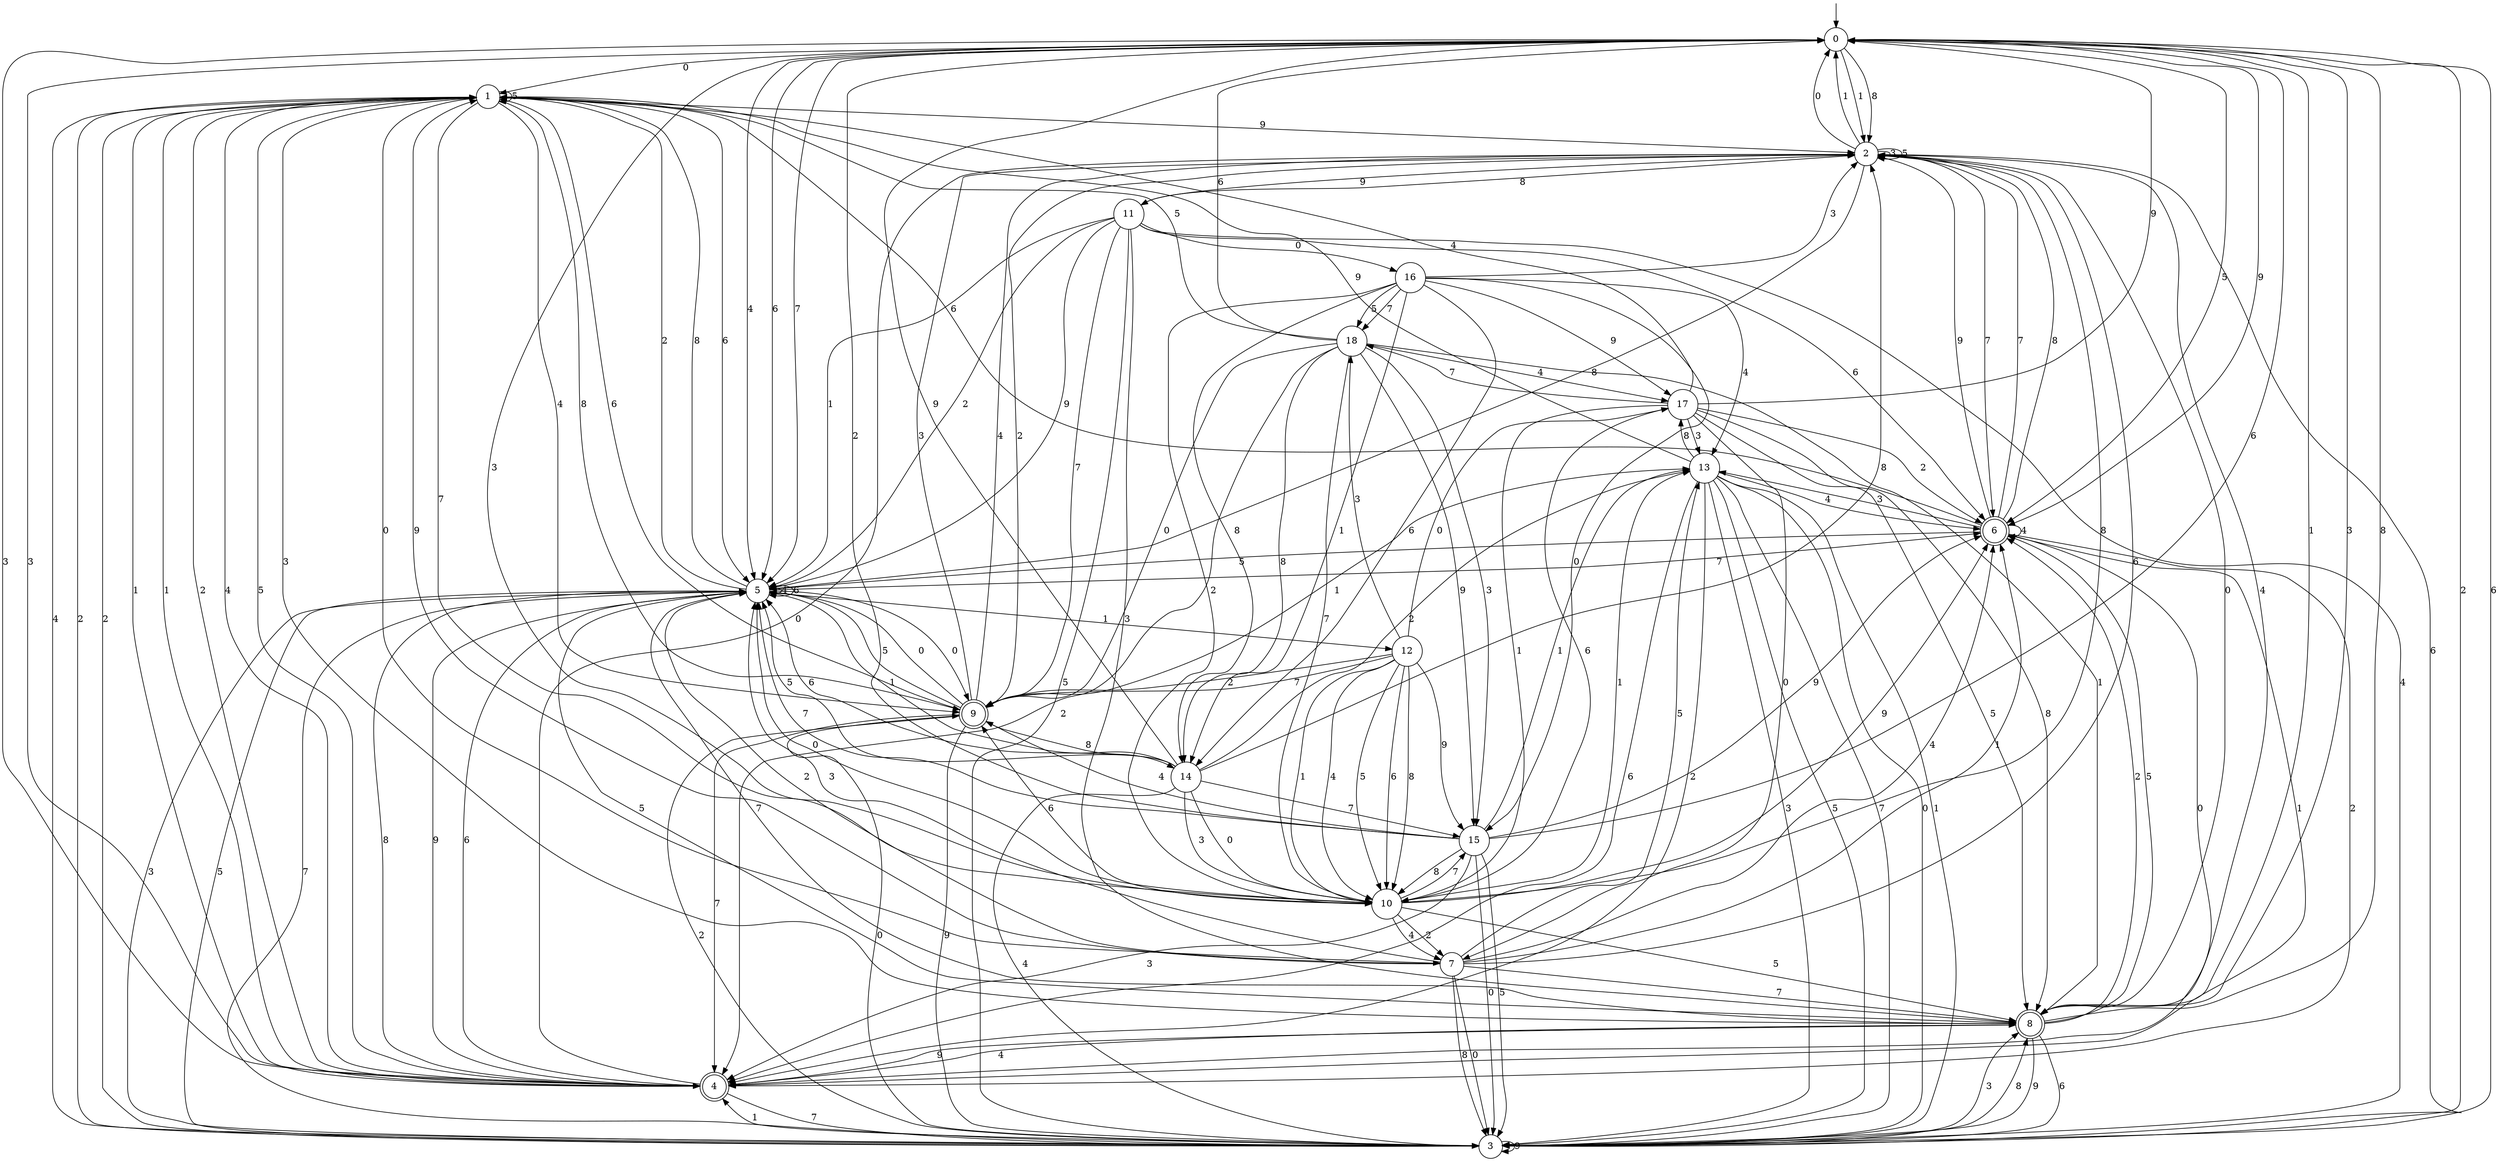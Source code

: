 digraph g {

	s0 [shape="circle" label="0"];
	s1 [shape="circle" label="1"];
	s2 [shape="circle" label="2"];
	s3 [shape="circle" label="3"];
	s4 [shape="doublecircle" label="4"];
	s5 [shape="circle" label="5"];
	s6 [shape="doublecircle" label="6"];
	s7 [shape="circle" label="7"];
	s8 [shape="doublecircle" label="8"];
	s9 [shape="doublecircle" label="9"];
	s10 [shape="circle" label="10"];
	s11 [shape="circle" label="11"];
	s12 [shape="circle" label="12"];
	s13 [shape="circle" label="13"];
	s14 [shape="circle" label="14"];
	s15 [shape="circle" label="15"];
	s16 [shape="circle" label="16"];
	s17 [shape="circle" label="17"];
	s18 [shape="circle" label="18"];
	s0 -> s1 [label="0"];
	s0 -> s2 [label="1"];
	s0 -> s3 [label="2"];
	s0 -> s4 [label="3"];
	s0 -> s5 [label="4"];
	s0 -> s6 [label="5"];
	s0 -> s5 [label="6"];
	s0 -> s5 [label="7"];
	s0 -> s2 [label="8"];
	s0 -> s6 [label="9"];
	s1 -> s7 [label="0"];
	s1 -> s4 [label="1"];
	s1 -> s3 [label="2"];
	s1 -> s8 [label="3"];
	s1 -> s9 [label="4"];
	s1 -> s1 [label="5"];
	s1 -> s5 [label="6"];
	s1 -> s10 [label="7"];
	s1 -> s9 [label="8"];
	s1 -> s2 [label="9"];
	s2 -> s0 [label="0"];
	s2 -> s0 [label="1"];
	s2 -> s9 [label="2"];
	s2 -> s2 [label="3"];
	s2 -> s8 [label="4"];
	s2 -> s2 [label="5"];
	s2 -> s3 [label="6"];
	s2 -> s6 [label="7"];
	s2 -> s5 [label="8"];
	s2 -> s11 [label="9"];
	s3 -> s9 [label="0"];
	s3 -> s4 [label="1"];
	s3 -> s1 [label="2"];
	s3 -> s8 [label="3"];
	s3 -> s1 [label="4"];
	s3 -> s5 [label="5"];
	s3 -> s0 [label="6"];
	s3 -> s5 [label="7"];
	s3 -> s8 [label="8"];
	s3 -> s3 [label="9"];
	s4 -> s2 [label="0"];
	s4 -> s1 [label="1"];
	s4 -> s1 [label="2"];
	s4 -> s0 [label="3"];
	s4 -> s1 [label="4"];
	s4 -> s1 [label="5"];
	s4 -> s5 [label="6"];
	s4 -> s3 [label="7"];
	s4 -> s5 [label="8"];
	s4 -> s8 [label="9"];
	s5 -> s9 [label="0"];
	s5 -> s12 [label="1"];
	s5 -> s1 [label="2"];
	s5 -> s3 [label="3"];
	s5 -> s5 [label="4"];
	s5 -> s8 [label="5"];
	s5 -> s5 [label="6"];
	s5 -> s6 [label="7"];
	s5 -> s1 [label="8"];
	s5 -> s4 [label="9"];
	s6 -> s4 [label="0"];
	s6 -> s4 [label="1"];
	s6 -> s4 [label="2"];
	s6 -> s13 [label="3"];
	s6 -> s6 [label="4"];
	s6 -> s5 [label="5"];
	s6 -> s1 [label="6"];
	s6 -> s2 [label="7"];
	s6 -> s2 [label="8"];
	s6 -> s2 [label="9"];
	s7 -> s3 [label="0"];
	s7 -> s6 [label="1"];
	s7 -> s5 [label="2"];
	s7 -> s5 [label="3"];
	s7 -> s6 [label="4"];
	s7 -> s13 [label="5"];
	s7 -> s2 [label="6"];
	s7 -> s8 [label="7"];
	s7 -> s3 [label="8"];
	s7 -> s1 [label="9"];
	s8 -> s2 [label="0"];
	s8 -> s0 [label="1"];
	s8 -> s6 [label="2"];
	s8 -> s0 [label="3"];
	s8 -> s4 [label="4"];
	s8 -> s6 [label="5"];
	s8 -> s3 [label="6"];
	s8 -> s5 [label="7"];
	s8 -> s0 [label="8"];
	s8 -> s3 [label="9"];
	s9 -> s5 [label="0"];
	s9 -> s13 [label="1"];
	s9 -> s3 [label="2"];
	s9 -> s2 [label="3"];
	s9 -> s2 [label="4"];
	s9 -> s5 [label="5"];
	s9 -> s1 [label="6"];
	s9 -> s4 [label="7"];
	s9 -> s14 [label="8"];
	s9 -> s3 [label="9"];
	s10 -> s5 [label="0"];
	s10 -> s13 [label="1"];
	s10 -> s7 [label="2"];
	s10 -> s0 [label="3"];
	s10 -> s7 [label="4"];
	s10 -> s8 [label="5"];
	s10 -> s9 [label="6"];
	s10 -> s15 [label="7"];
	s10 -> s2 [label="8"];
	s10 -> s6 [label="9"];
	s11 -> s16 [label="0"];
	s11 -> s5 [label="1"];
	s11 -> s5 [label="2"];
	s11 -> s8 [label="3"];
	s11 -> s3 [label="4"];
	s11 -> s3 [label="5"];
	s11 -> s6 [label="6"];
	s11 -> s9 [label="7"];
	s11 -> s2 [label="8"];
	s11 -> s5 [label="9"];
	s12 -> s17 [label="0"];
	s12 -> s10 [label="1"];
	s12 -> s9 [label="2"];
	s12 -> s18 [label="3"];
	s12 -> s10 [label="4"];
	s12 -> s10 [label="5"];
	s12 -> s10 [label="6"];
	s12 -> s9 [label="7"];
	s12 -> s10 [label="8"];
	s12 -> s15 [label="9"];
	s13 -> s3 [label="0"];
	s13 -> s3 [label="1"];
	s13 -> s4 [label="2"];
	s13 -> s3 [label="3"];
	s13 -> s6 [label="4"];
	s13 -> s3 [label="5"];
	s13 -> s4 [label="6"];
	s13 -> s3 [label="7"];
	s13 -> s17 [label="8"];
	s13 -> s1 [label="9"];
	s14 -> s10 [label="0"];
	s14 -> s5 [label="1"];
	s14 -> s13 [label="2"];
	s14 -> s10 [label="3"];
	s14 -> s3 [label="4"];
	s14 -> s5 [label="5"];
	s14 -> s5 [label="6"];
	s14 -> s15 [label="7"];
	s14 -> s2 [label="8"];
	s14 -> s0 [label="9"];
	s15 -> s3 [label="0"];
	s15 -> s13 [label="1"];
	s15 -> s0 [label="2"];
	s15 -> s4 [label="3"];
	s15 -> s9 [label="4"];
	s15 -> s3 [label="5"];
	s15 -> s0 [label="6"];
	s15 -> s5 [label="7"];
	s15 -> s10 [label="8"];
	s15 -> s6 [label="9"];
	s16 -> s15 [label="0"];
	s16 -> s14 [label="1"];
	s16 -> s10 [label="2"];
	s16 -> s2 [label="3"];
	s16 -> s13 [label="4"];
	s16 -> s18 [label="5"];
	s16 -> s14 [label="6"];
	s16 -> s18 [label="7"];
	s16 -> s14 [label="8"];
	s16 -> s17 [label="9"];
	s17 -> s7 [label="0"];
	s17 -> s10 [label="1"];
	s17 -> s6 [label="2"];
	s17 -> s13 [label="3"];
	s17 -> s1 [label="4"];
	s17 -> s8 [label="5"];
	s17 -> s10 [label="6"];
	s17 -> s18 [label="7"];
	s17 -> s8 [label="8"];
	s17 -> s0 [label="9"];
	s18 -> s9 [label="0"];
	s18 -> s8 [label="1"];
	s18 -> s4 [label="2"];
	s18 -> s15 [label="3"];
	s18 -> s17 [label="4"];
	s18 -> s1 [label="5"];
	s18 -> s0 [label="6"];
	s18 -> s10 [label="7"];
	s18 -> s14 [label="8"];
	s18 -> s15 [label="9"];

__start0 [label="" shape="none" width="0" height="0"];
__start0 -> s0;

}
